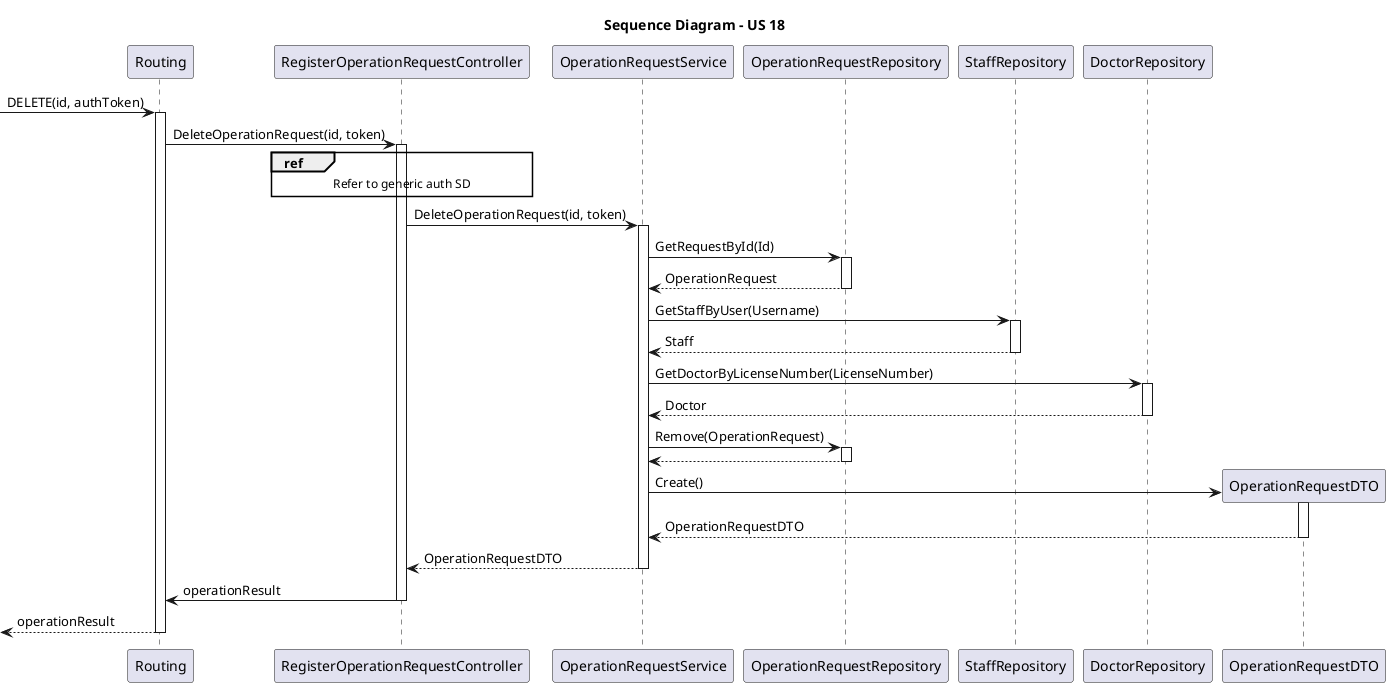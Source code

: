 @startuml US18_SD

title Sequence Diagram - US 18

participant Routing as rt
participant RegisterOperationRequestController as ctrl
participant OperationRequestService as serv
participant OperationRequestRepository as repo
participant StaffRepository as staffRepo
participant DoctorRepository as docRepo
participant OperationRequestDTO as dto

-> rt : DELETE(id, authToken)
activate rt

rt -> ctrl : DeleteOperationRequest(id, token)
activate ctrl

REF OVER ctrl
Refer to generic auth SD
end ref

ctrl -> serv : DeleteOperationRequest(id, token)

activate serv

serv -> repo : GetRequestById(Id)
activate repo
repo --> serv : OperationRequest
deactivate repo

serv -> staffRepo : GetStaffByUser(Username)
activate staffRepo
staffRepo --> serv : Staff
deactivate staffRepo

serv -> docRepo : GetDoctorByLicenseNumber(LicenseNumber)
activate docRepo
docRepo --> serv : Doctor
deactivate docRepo

serv -> repo : Remove(OperationRequest)
activate repo
repo --> serv :
deactivate repo

serv -> dto** : Create()
activate dto
dto --> serv : OperationRequestDTO
deactivate dto

serv --> ctrl : OperationRequestDTO
deactivate serv

ctrl -> rt : operationResult
deactivate ctrl

<-- rt : operationResult
deactivate rt

@enduml